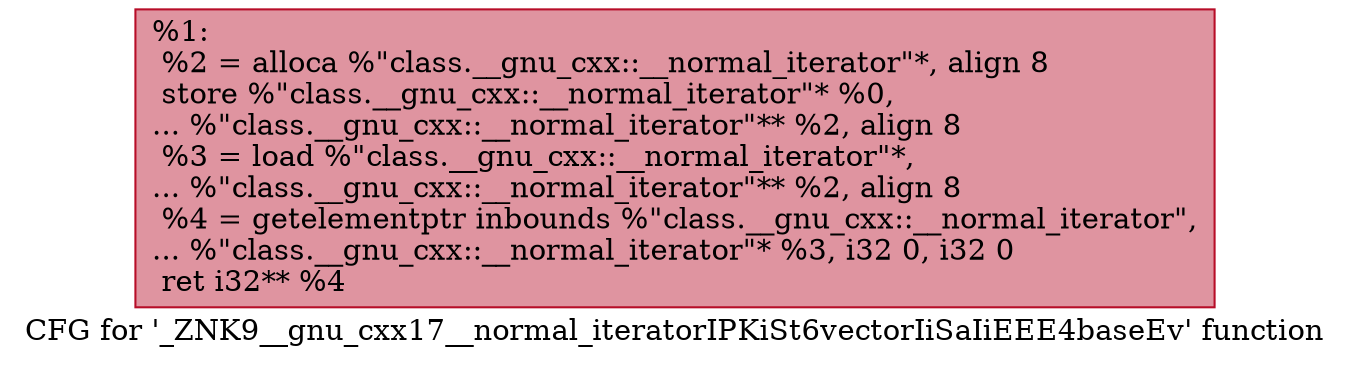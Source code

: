 digraph "CFG for '_ZNK9__gnu_cxx17__normal_iteratorIPKiSt6vectorIiSaIiEEE4baseEv' function" {
	label="CFG for '_ZNK9__gnu_cxx17__normal_iteratorIPKiSt6vectorIiSaIiEEE4baseEv' function";

	Node0x559aeab065d0 [shape=record,color="#b70d28ff", style=filled, fillcolor="#b70d2870",label="{%1:\l  %2 = alloca %\"class.__gnu_cxx::__normal_iterator\"*, align 8\l  store %\"class.__gnu_cxx::__normal_iterator\"* %0,\l... %\"class.__gnu_cxx::__normal_iterator\"** %2, align 8\l  %3 = load %\"class.__gnu_cxx::__normal_iterator\"*,\l... %\"class.__gnu_cxx::__normal_iterator\"** %2, align 8\l  %4 = getelementptr inbounds %\"class.__gnu_cxx::__normal_iterator\",\l... %\"class.__gnu_cxx::__normal_iterator\"* %3, i32 0, i32 0\l  ret i32** %4\l}"];
}
